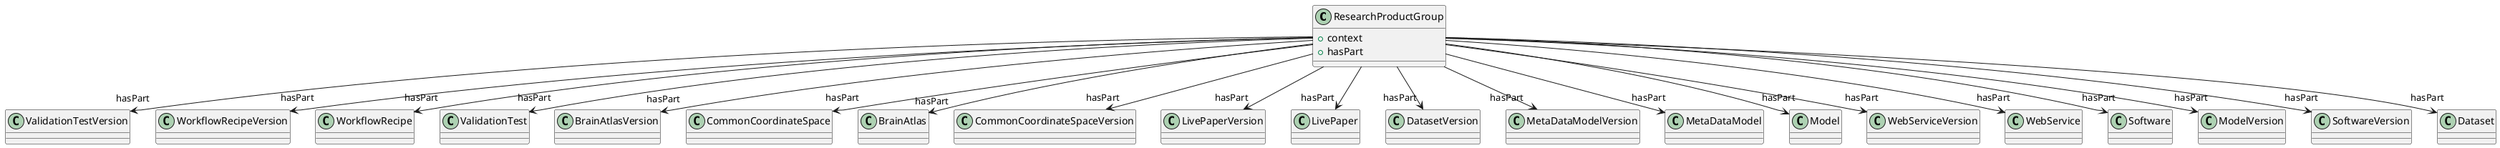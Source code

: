 @startuml
class ResearchProductGroup {
+context
+hasPart

}
ResearchProductGroup -d-> "hasPart" ValidationTestVersion
ResearchProductGroup -d-> "hasPart" WorkflowRecipeVersion
ResearchProductGroup -d-> "hasPart" WorkflowRecipe
ResearchProductGroup -d-> "hasPart" ValidationTest
ResearchProductGroup -d-> "hasPart" BrainAtlasVersion
ResearchProductGroup -d-> "hasPart" CommonCoordinateSpace
ResearchProductGroup -d-> "hasPart" BrainAtlas
ResearchProductGroup -d-> "hasPart" CommonCoordinateSpaceVersion
ResearchProductGroup -d-> "hasPart" LivePaperVersion
ResearchProductGroup -d-> "hasPart" LivePaper
ResearchProductGroup -d-> "hasPart" DatasetVersion
ResearchProductGroup -d-> "hasPart" MetaDataModelVersion
ResearchProductGroup -d-> "hasPart" MetaDataModel
ResearchProductGroup -d-> "hasPart" Model
ResearchProductGroup -d-> "hasPart" WebServiceVersion
ResearchProductGroup -d-> "hasPart" WebService
ResearchProductGroup -d-> "hasPart" Software
ResearchProductGroup -d-> "hasPart" ModelVersion
ResearchProductGroup -d-> "hasPart" SoftwareVersion
ResearchProductGroup -d-> "hasPart" Dataset

@enduml